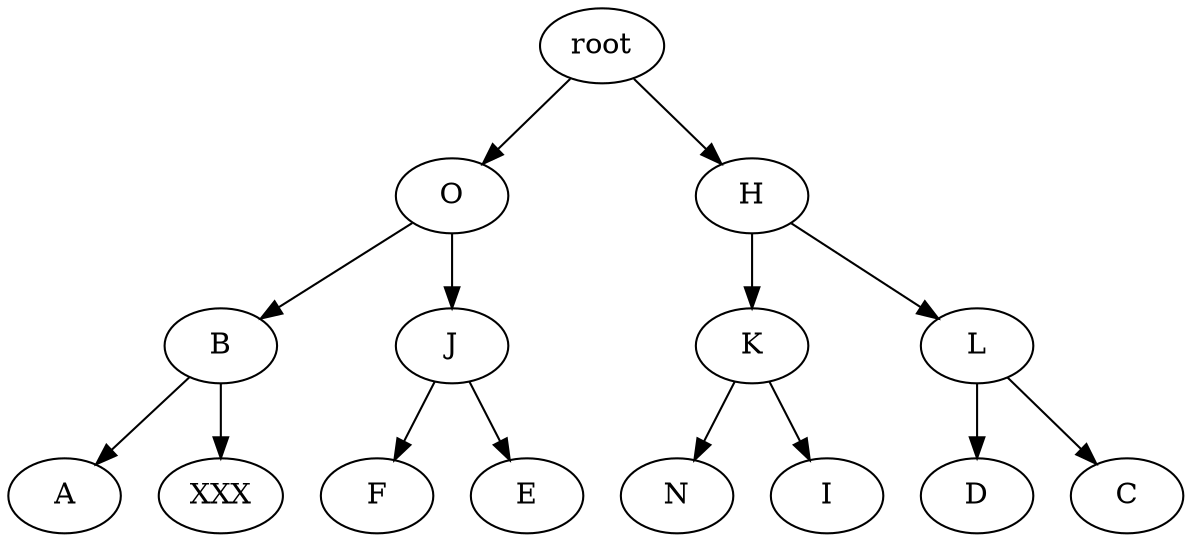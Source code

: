 digraph G {
	0 [label=root]
	1 [label=O]
	0 -> 1
	2 [label=H]
	0 -> 2
	3 [label=B]
	1 -> 3
	4 [label=J]
	1 -> 4
	5 [label=K]
	2 -> 5
	6 [label=L]
	2 -> 6
	7 [label=A]
	3 -> 7
	8 [label=XXX]
	3 -> 8
	9 [label=F]
	4 -> 9
	10 [label=E]
	4 -> 10
	11 [label=N]
	5 -> 11
	12 [label=I]
	5 -> 12
	13 [label=D]
	6 -> 13
	14 [label=C]
	6 -> 14
}
